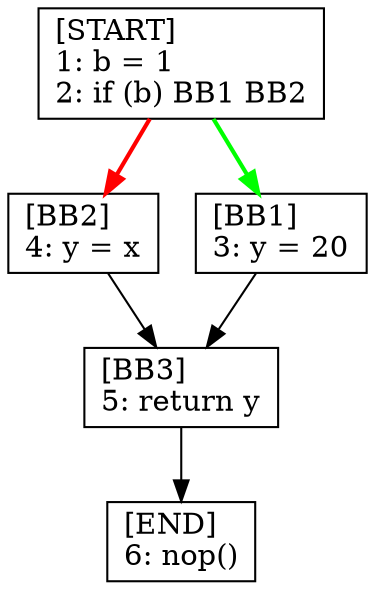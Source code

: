 digraph {
  node [shape=box]
  START [label="[START]\l1: b = 1\l2: if (b) BB1 BB2\l"];
  START -> BB2 [color=red, penwidth=2];
  START -> BB1 [color=green, penwidth=2];
  BB1 [label="[BB1]\l3: y = 20\l"];
  BB1 -> BB3;
  BB2 [label="[BB2]\l4: y = x\l"];
  BB2 -> BB3;
  BB3 [label="[BB3]\l5: return y\l"];
  BB3 -> END;
  END [label="[END]\l6: nop()\l"];
} // close digraph
